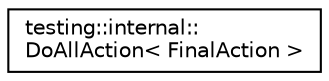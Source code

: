digraph "Иерархия классов. Графический вид."
{
 // LATEX_PDF_SIZE
  edge [fontname="Helvetica",fontsize="10",labelfontname="Helvetica",labelfontsize="10"];
  node [fontname="Helvetica",fontsize="10",shape=record];
  rankdir="LR";
  Node0 [label="testing::internal::\lDoAllAction\< FinalAction \>",height=0.2,width=0.4,color="black", fillcolor="white", style="filled",URL="$classtesting_1_1internal_1_1DoAllAction_3_01FinalAction_01_4.html",tooltip=" "];
}
